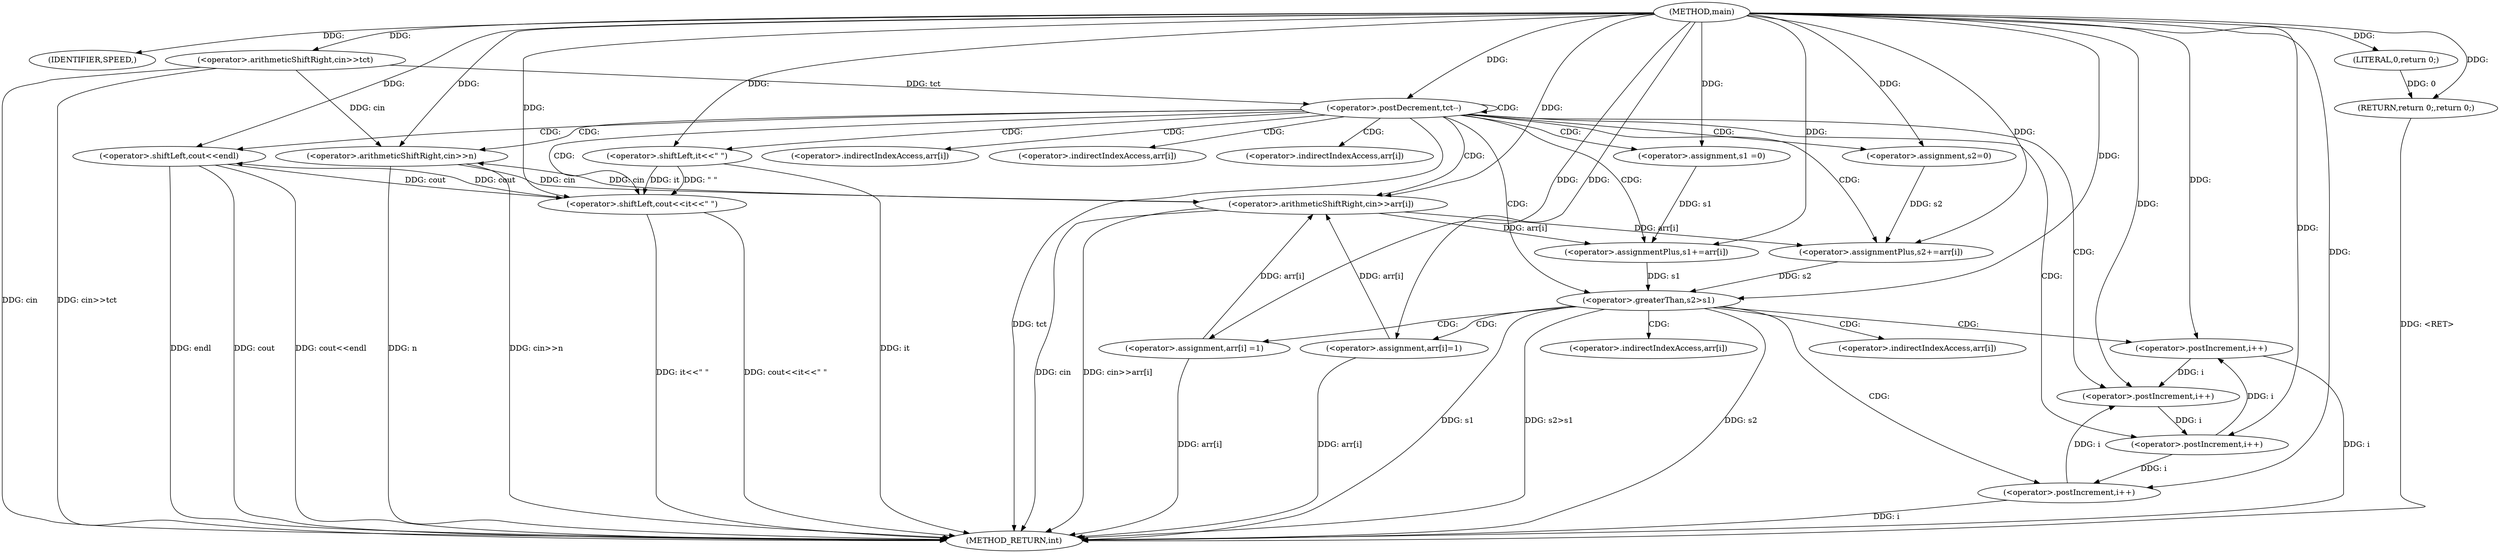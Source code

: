 digraph "main" {  
"1000104" [label = "(METHOD,main)" ]
"1000185" [label = "(METHOD_RETURN,int)" ]
"1000106" [label = "(IDENTIFIER,SPEED,)" ]
"1000110" [label = "(<operator>.arithmeticShiftRight,cin>>tct)" ]
"1000183" [label = "(RETURN,return 0;,return 0;)" ]
"1000114" [label = "(<operator>.postDecrement,tct--)" ]
"1000184" [label = "(LITERAL,0,return 0;)" ]
"1000118" [label = "(<operator>.arithmeticShiftRight,cin>>n)" ]
"1000122" [label = "(<operator>.arithmeticShiftRight,cin>>arr[i])" ]
"1000128" [label = "(<operator>.assignment,s2=0)" ]
"1000132" [label = "(<operator>.assignment,s1 =0)" ]
"1000180" [label = "(<operator>.shiftLeft,cout<<endl)" ]
"1000136" [label = "(<operator>.assignmentPlus,s2+=arr[i])" ]
"1000141" [label = "(<operator>.postIncrement,i++)" ]
"1000144" [label = "(<operator>.assignmentPlus,s1+=arr[i])" ]
"1000149" [label = "(<operator>.postIncrement,i++)" ]
"1000152" [label = "(<operator>.greaterThan,s2>s1)" ]
"1000175" [label = "(<operator>.shiftLeft,cout<<it<<\" \")" ]
"1000157" [label = "(<operator>.assignment,arr[i]=1)" ]
"1000162" [label = "(<operator>.postIncrement,i++)" ]
"1000177" [label = "(<operator>.shiftLeft,it<<\" \")" ]
"1000167" [label = "(<operator>.assignment,arr[i] =1)" ]
"1000172" [label = "(<operator>.postIncrement,i++)" ]
"1000124" [label = "(<operator>.indirectIndexAccess,arr[i])" ]
"1000138" [label = "(<operator>.indirectIndexAccess,arr[i])" ]
"1000146" [label = "(<operator>.indirectIndexAccess,arr[i])" ]
"1000158" [label = "(<operator>.indirectIndexAccess,arr[i])" ]
"1000168" [label = "(<operator>.indirectIndexAccess,arr[i])" ]
  "1000183" -> "1000185"  [ label = "DDG: <RET>"] 
  "1000110" -> "1000185"  [ label = "DDG: cin"] 
  "1000110" -> "1000185"  [ label = "DDG: cin>>tct"] 
  "1000114" -> "1000185"  [ label = "DDG: tct"] 
  "1000118" -> "1000185"  [ label = "DDG: n"] 
  "1000118" -> "1000185"  [ label = "DDG: cin>>n"] 
  "1000122" -> "1000185"  [ label = "DDG: cin"] 
  "1000122" -> "1000185"  [ label = "DDG: cin>>arr[i]"] 
  "1000152" -> "1000185"  [ label = "DDG: s2"] 
  "1000152" -> "1000185"  [ label = "DDG: s1"] 
  "1000152" -> "1000185"  [ label = "DDG: s2>s1"] 
  "1000167" -> "1000185"  [ label = "DDG: arr[i]"] 
  "1000172" -> "1000185"  [ label = "DDG: i"] 
  "1000157" -> "1000185"  [ label = "DDG: arr[i]"] 
  "1000162" -> "1000185"  [ label = "DDG: i"] 
  "1000175" -> "1000185"  [ label = "DDG: it<<\" \""] 
  "1000175" -> "1000185"  [ label = "DDG: cout<<it<<\" \""] 
  "1000180" -> "1000185"  [ label = "DDG: cout"] 
  "1000180" -> "1000185"  [ label = "DDG: cout<<endl"] 
  "1000177" -> "1000185"  [ label = "DDG: it"] 
  "1000180" -> "1000185"  [ label = "DDG: endl"] 
  "1000104" -> "1000106"  [ label = "DDG: "] 
  "1000184" -> "1000183"  [ label = "DDG: 0"] 
  "1000104" -> "1000183"  [ label = "DDG: "] 
  "1000104" -> "1000110"  [ label = "DDG: "] 
  "1000104" -> "1000184"  [ label = "DDG: "] 
  "1000110" -> "1000114"  [ label = "DDG: tct"] 
  "1000104" -> "1000114"  [ label = "DDG: "] 
  "1000104" -> "1000128"  [ label = "DDG: "] 
  "1000104" -> "1000132"  [ label = "DDG: "] 
  "1000110" -> "1000118"  [ label = "DDG: cin"] 
  "1000122" -> "1000118"  [ label = "DDG: cin"] 
  "1000104" -> "1000118"  [ label = "DDG: "] 
  "1000118" -> "1000122"  [ label = "DDG: cin"] 
  "1000104" -> "1000122"  [ label = "DDG: "] 
  "1000167" -> "1000122"  [ label = "DDG: arr[i]"] 
  "1000157" -> "1000122"  [ label = "DDG: arr[i]"] 
  "1000122" -> "1000136"  [ label = "DDG: arr[i]"] 
  "1000122" -> "1000144"  [ label = "DDG: arr[i]"] 
  "1000175" -> "1000180"  [ label = "DDG: cout"] 
  "1000104" -> "1000180"  [ label = "DDG: "] 
  "1000128" -> "1000136"  [ label = "DDG: s2"] 
  "1000104" -> "1000136"  [ label = "DDG: "] 
  "1000172" -> "1000141"  [ label = "DDG: i"] 
  "1000162" -> "1000141"  [ label = "DDG: i"] 
  "1000104" -> "1000141"  [ label = "DDG: "] 
  "1000132" -> "1000144"  [ label = "DDG: s1"] 
  "1000104" -> "1000144"  [ label = "DDG: "] 
  "1000141" -> "1000149"  [ label = "DDG: i"] 
  "1000104" -> "1000149"  [ label = "DDG: "] 
  "1000136" -> "1000152"  [ label = "DDG: s2"] 
  "1000104" -> "1000152"  [ label = "DDG: "] 
  "1000144" -> "1000152"  [ label = "DDG: s1"] 
  "1000180" -> "1000175"  [ label = "DDG: cout"] 
  "1000104" -> "1000175"  [ label = "DDG: "] 
  "1000177" -> "1000175"  [ label = "DDG: \" \""] 
  "1000177" -> "1000175"  [ label = "DDG: it"] 
  "1000104" -> "1000157"  [ label = "DDG: "] 
  "1000104" -> "1000177"  [ label = "DDG: "] 
  "1000149" -> "1000162"  [ label = "DDG: i"] 
  "1000104" -> "1000162"  [ label = "DDG: "] 
  "1000104" -> "1000167"  [ label = "DDG: "] 
  "1000149" -> "1000172"  [ label = "DDG: i"] 
  "1000104" -> "1000172"  [ label = "DDG: "] 
  "1000114" -> "1000128"  [ label = "CDG: "] 
  "1000114" -> "1000141"  [ label = "CDG: "] 
  "1000114" -> "1000152"  [ label = "CDG: "] 
  "1000114" -> "1000180"  [ label = "CDG: "] 
  "1000114" -> "1000114"  [ label = "CDG: "] 
  "1000114" -> "1000136"  [ label = "CDG: "] 
  "1000114" -> "1000118"  [ label = "CDG: "] 
  "1000114" -> "1000144"  [ label = "CDG: "] 
  "1000114" -> "1000149"  [ label = "CDG: "] 
  "1000114" -> "1000122"  [ label = "CDG: "] 
  "1000114" -> "1000175"  [ label = "CDG: "] 
  "1000114" -> "1000132"  [ label = "CDG: "] 
  "1000114" -> "1000124"  [ label = "CDG: "] 
  "1000114" -> "1000177"  [ label = "CDG: "] 
  "1000114" -> "1000146"  [ label = "CDG: "] 
  "1000114" -> "1000138"  [ label = "CDG: "] 
  "1000152" -> "1000157"  [ label = "CDG: "] 
  "1000152" -> "1000172"  [ label = "CDG: "] 
  "1000152" -> "1000168"  [ label = "CDG: "] 
  "1000152" -> "1000167"  [ label = "CDG: "] 
  "1000152" -> "1000158"  [ label = "CDG: "] 
  "1000152" -> "1000162"  [ label = "CDG: "] 
}
